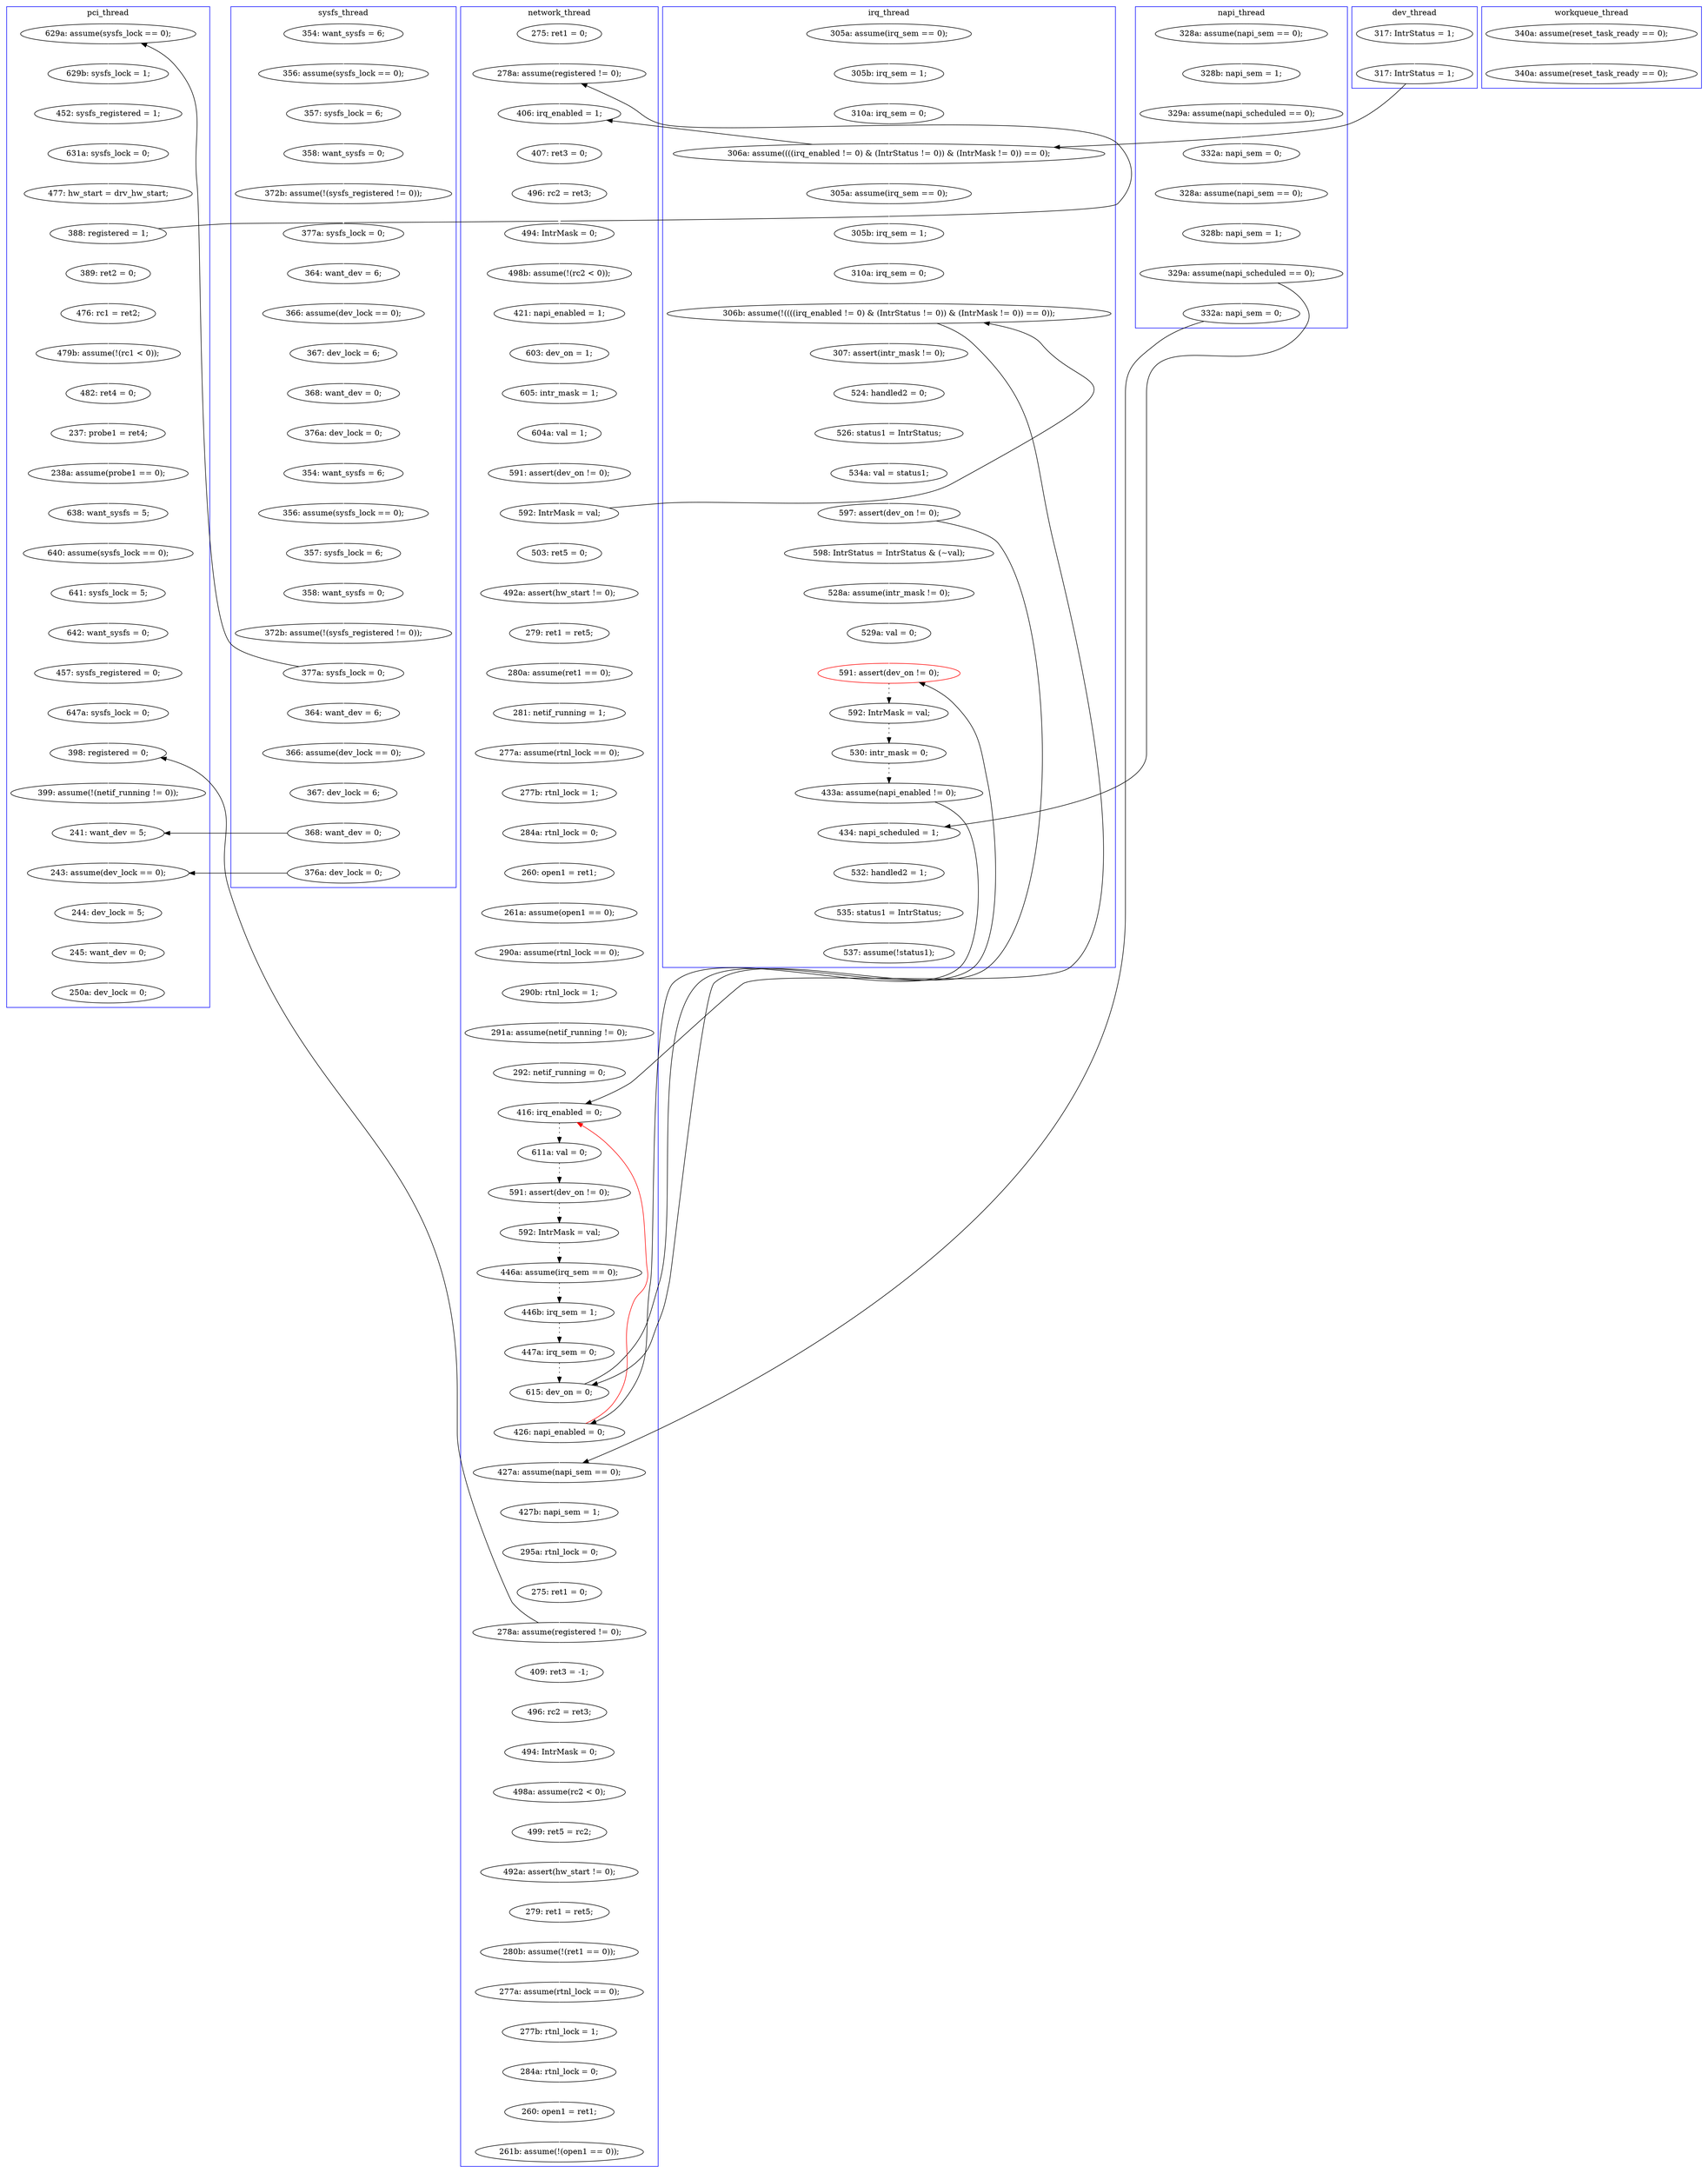 digraph Counterexample {
	157 -> 158 [color = white, style = solid]
	99 -> 100 [color = white, style = solid]
	74 -> 250 [color = black, style = solid, constraint = false]
	53 -> 74 [color = white, style = solid]
	231 -> 236 [color = black, style = solid, constraint = false]
	76 -> 77 [color = white, style = solid]
	191 -> 215 [color = white, style = solid]
	88 -> 96 [color = white, style = solid]
	202 -> 207 [color = white, style = solid]
	303 -> 304 [color = white, style = solid]
	228 -> 229 [color = black, style = dotted]
	111 -> 116 [color = white, style = solid]
	167 -> 168 [color = white, style = solid]
	288 -> 290 [color = white, style = solid]
	229 -> 231 [color = black, style = dotted]
	236 -> 237 [color = black, style = dotted]
	65 -> 67 [color = white, style = solid]
	243 -> 249 [color = black, style = solid, constraint = false]
	244 -> 246 [color = white, style = solid]
	122 -> 124 [color = black, style = solid, constraint = false]
	122 -> 123 [color = white, style = solid]
	50 -> 53 [color = white, style = solid]
	102 -> 315 [color = black, style = solid, constraint = false]
	284 -> 285 [color = white, style = solid]
	100 -> 312 [color = black, style = solid, constraint = false]
	247 -> 310 [color = white, style = solid]
	304 -> 306 [color = white, style = solid]
	79 -> 80 [color = white, style = solid]
	165 -> 173 [color = white, style = solid]
	98 -> 99 [color = white, style = solid]
	168 -> 170 [color = white, style = solid]
	262 -> 271 [color = white, style = solid]
	231 -> 249 [color = white, style = solid]
	170 -> 207 [color = black, style = solid, constraint = false]
	239 -> 243 [color = black, style = dotted]
	109 -> 111 [color = white, style = solid]
	260 -> 262 [color = white, style = solid]
	317 -> 319 [color = white, style = solid]
	217 -> 231 [color = black, style = solid, constraint = false]
	262 -> 294 [color = black, style = solid, constraint = false]
	215 -> 217 [color = white, style = solid]
	213 -> 214 [color = black, style = dotted]
	96 -> 105 [color = black, style = solid, constraint = false]
	86 -> 88 [color = white, style = solid]
	172 -> 184 [color = white, style = solid]
	243 -> 244 [color = white, style = solid]
	249 -> 250 [color = white, style = solid]
	124 -> 139 [color = white, style = solid]
	67 -> 139 [color = black, style = solid, constraint = false]
	184 -> 191 [color = white, style = solid]
	57 -> 58 [color = white, style = solid]
	64 -> 65 [color = white, style = solid]
	61 -> 75 [color = white, style = solid]
	170 -> 172 [color = white, style = solid]
	140 -> 141 [color = white, style = solid]
	100 -> 102 [color = white, style = solid]
	246 -> 247 [color = white, style = solid]
	283 -> 284 [color = white, style = solid]
	58 -> 59 [color = white, style = solid]
	59 -> 61 [color = white, style = solid]
	105 -> 106 [color = white, style = solid]
	139 -> 140 [color = white, style = solid]
	130 -> 153 [color = white, style = solid]
	53 -> 244 [color = black, style = solid, constraint = false]
	67 -> 166 [color = white, style = solid]
	153 -> 156 [color = white, style = solid]
	282 -> 283 [color = white, style = solid]
	316 -> 317 [color = white, style = solid]
	40 -> 41 [color = white, style = solid]
	152 -> 157 [color = white, style = solid]
	158 -> 160 [color = white, style = solid]
	161 -> 164 [color = white, style = solid]
	296 -> 312 [color = white, style = solid]
	80 -> 83 [color = white, style = solid]
	78 -> 79 [color = white, style = solid]
	302 -> 303 [color = white, style = solid]
	277 -> 295 [color = white, style = solid]
	160 -> 161 [color = white, style = solid]
	47 -> 49 [color = white, style = solid]
	297 -> 300 [color = white, style = solid]
	63 -> 64 [color = white, style = solid]
	75 -> 76 [color = white, style = solid]
	312 -> 315 [color = white, style = solid]
	38 -> 67 [color = black, style = solid, constraint = false]
	219 -> 223 [color = white, style = solid]
	56 -> 57 [color = white, style = solid]
	189 -> 198 [color = white, style = solid]
	315 -> 316 [color = white, style = solid]
	113 -> 124 [color = white, style = solid]
	34 -> 38 [color = white, style = solid]
	182 -> 185 [color = white, style = solid]
	143 -> 145 [color = white, style = solid]
	85 -> 86 [color = white, style = solid]
	306 -> 309 [color = white, style = solid]
	181 -> 182 [color = white, style = solid]
	271 -> 272 [color = white, style = solid]
	254 -> 260 [color = white, style = solid]
	201 -> 202 [color = white, style = solid]
	227 -> 228 [color = black, style = dotted]
	199 -> 201 [color = white, style = solid]
	83 -> 84 [color = white, style = solid]
	123 -> 126 [color = white, style = solid]
	250 -> 251 [color = white, style = solid]
	116 -> 122 [color = white, style = solid]
	43 -> 47 [color = white, style = solid]
	214 -> 227 [color = black, style = dotted]
	166 -> 167 [color = white, style = solid]
	41 -> 43 [color = white, style = solid]
	211 -> 213 [color = black, style = dotted]
	217 -> 219 [color = white, style = solid]
	177 -> 181 [color = white, style = solid]
	141 -> 143 [color = white, style = solid]
	276 -> 277 [color = white, style = solid]
	148 -> 152 [color = white, style = solid]
	96 -> 97 [color = white, style = solid]
	223 -> 224 [color = white, style = solid]
	161 -> 170 [color = black, style = solid, constraint = false]
	295 -> 297 [color = white, style = solid]
	294 -> 296 [color = white, style = solid]
	285 -> 288 [color = white, style = solid]
	290 -> 294 [color = white, style = solid]
	251 -> 254 [color = white, style = solid]
	97 -> 98 [color = white, style = solid]
	176 -> 177 [color = white, style = solid]
	173 -> 176 [color = white, style = solid]
	274 -> 276 [color = white, style = solid]
	145 -> 148 [color = white, style = solid]
	207 -> 211 [color = black, style = dotted]
	249 -> 207 [color = red, style = solid, constraint = false]
	84 -> 85 [color = white, style = solid]
	28 -> 52 [color = white, style = solid]
	164 -> 165 [color = white, style = solid]
	237 -> 239 [color = black, style = dotted]
	129 -> 130 [color = white, style = solid]
	186 -> 189 [color = white, style = solid]
	106 -> 109 [color = white, style = solid]
	185 -> 186 [color = white, style = solid]
	224 -> 236 [color = white, style = solid]
	77 -> 78 [color = white, style = solid]
	198 -> 199 [color = white, style = solid]
	300 -> 302 [color = white, style = solid]
	272 -> 274 [color = white, style = solid]
	49 -> 50 [color = white, style = solid]
	156 -> 282 [color = white, style = solid]
	126 -> 129 [color = white, style = solid]
	subgraph cluster7 {
		label = dev_thread
		color = blue
		34  [label = "317: IntrStatus = 1;"]
		38  [label = "317: IntrStatus = 1;"]
	}
	subgraph cluster5 {
		label = workqueue_thread
		color = blue
		28  [label = "340a: assume(reset_task_ready == 0);"]
		52  [label = "340a: assume(reset_task_ready == 0);"]
	}
	subgraph cluster4 {
		label = napi_thread
		color = blue
		74  [label = "332a: napi_sem = 0;"]
		43  [label = "329a: assume(napi_scheduled == 0);"]
		53  [label = "329a: assume(napi_scheduled == 0);"]
		49  [label = "328a: assume(napi_sem == 0);"]
		50  [label = "328b: napi_sem = 1;"]
		47  [label = "332a: napi_sem = 0;"]
		41  [label = "328b: napi_sem = 1;"]
		40  [label = "328a: assume(napi_sem == 0);"]
	}
	subgraph cluster3 {
		label = irq_thread
		color = blue
		223  [label = "528a: assume(intr_mask != 0);"]
		63  [label = "305a: assume(irq_sem == 0);"]
		247  [label = "535: status1 = IntrStatus;"]
		184  [label = "524: handled2 = 0;"]
		237  [label = "592: IntrMask = val;"]
		170  [label = "306b: assume(!((((irq_enabled != 0) & (IntrStatus != 0)) & (IntrMask != 0)) == 0));"]
		65  [label = "310a: irq_sem = 0;"]
		243  [label = "433a: assume(napi_enabled != 0);"]
		166  [label = "305a: assume(irq_sem == 0);"]
		239  [label = "530: intr_mask = 0;"]
		215  [label = "534a: val = status1;"]
		172  [label = "307: assert(intr_mask != 0);"]
		244  [label = "434: napi_scheduled = 1;"]
		236  [label = "591: assert(dev_on != 0);", color = red]
		168  [label = "310a: irq_sem = 0;"]
		67  [label = "306a: assume((((irq_enabled != 0) & (IntrStatus != 0)) & (IntrMask != 0)) == 0);"]
		224  [label = "529a: val = 0;"]
		219  [label = "598: IntrStatus = IntrStatus & (~val);"]
		191  [label = "526: status1 = IntrStatus;"]
		246  [label = "532: handled2 = 1;"]
		310  [label = "537: assume(!status1);"]
		167  [label = "305b: irq_sem = 1;"]
		64  [label = "305b: irq_sem = 1;"]
		217  [label = "597: assert(dev_on != 0);"]
	}
	subgraph cluster6 {
		label = sysfs_thread
		color = blue
		76  [label = "364: want_dev = 6;"]
		77  [label = "366: assume(dev_lock == 0);"]
		83  [label = "354: want_sysfs = 6;"]
		84  [label = "356: assume(sysfs_lock == 0);"]
		85  [label = "357: sysfs_lock = 6;"]
		56  [label = "354: want_sysfs = 6;"]
		80  [label = "376a: dev_lock = 0;"]
		96  [label = "377a: sysfs_lock = 0;"]
		61  [label = "372b: assume(!(sysfs_registered != 0));"]
		88  [label = "372b: assume(!(sysfs_registered != 0));"]
		59  [label = "358: want_sysfs = 0;"]
		78  [label = "367: dev_lock = 6;"]
		58  [label = "357: sysfs_lock = 6;"]
		100  [label = "368: want_dev = 0;"]
		97  [label = "364: want_dev = 6;"]
		75  [label = "377a: sysfs_lock = 0;"]
		98  [label = "366: assume(dev_lock == 0);"]
		102  [label = "376a: dev_lock = 0;"]
		79  [label = "368: want_dev = 0;"]
		86  [label = "358: want_sysfs = 0;"]
		99  [label = "367: dev_lock = 6;"]
		57  [label = "356: assume(sysfs_lock == 0);"]
	}
	subgraph cluster2 {
		label = network_thread
		color = blue
		295  [label = "492a: assert(hw_start != 0);"]
		124  [label = "278a: assume(registered != 0);"]
		304  [label = "284a: rtnl_lock = 0;"]
		157  [label = "605: intr_mask = 1;"]
		176  [label = "280a: assume(ret1 == 0);"]
		145  [label = "498b: assume(!(rc2 < 0));"]
		113  [label = "275: ret1 = 0;"]
		160  [label = "591: assert(dev_on != 0);"]
		276  [label = "498a: assume(rc2 < 0);"]
		271  [label = "409: ret3 = -1;"]
		202  [label = "292: netif_running = 0;"]
		148  [label = "421: napi_enabled = 1;"]
		164  [label = "503: ret5 = 0;"]
		274  [label = "494: IntrMask = 0;"]
		260  [label = "275: ret1 = 0;"]
		143  [label = "494: IntrMask = 0;"]
		277  [label = "499: ret5 = rc2;"]
		231  [label = "615: dev_on = 0;"]
		227  [label = "446a: assume(irq_sem == 0);"]
		141  [label = "496: rc2 = ret3;"]
		158  [label = "604a: val = 1;"]
		250  [label = "427a: assume(napi_sem == 0);"]
		309  [label = "261b: assume(!(open1 == 0));"]
		213  [label = "591: assert(dev_on != 0);"]
		186  [label = "260: open1 = ret1;"]
		198  [label = "290a: assume(rtnl_lock == 0);"]
		177  [label = "281: netif_running = 1;"]
		185  [label = "284a: rtnl_lock = 0;"]
		199  [label = "290b: rtnl_lock = 1;"]
		189  [label = "261a: assume(open1 == 0);"]
		165  [label = "492a: assert(hw_start != 0);"]
		173  [label = "279: ret1 = ret5;"]
		152  [label = "603: dev_on = 1;"]
		181  [label = "277a: assume(rtnl_lock == 0);"]
		214  [label = "592: IntrMask = val;"]
		297  [label = "279: ret1 = ret5;"]
		207  [label = "416: irq_enabled = 0;"]
		140  [label = "407: ret3 = 0;"]
		302  [label = "277a: assume(rtnl_lock == 0);"]
		161  [label = "592: IntrMask = val;"]
		262  [label = "278a: assume(registered != 0);"]
		211  [label = "611a: val = 0;"]
		272  [label = "496: rc2 = ret3;"]
		228  [label = "446b: irq_sem = 1;"]
		182  [label = "277b: rtnl_lock = 1;"]
		251  [label = "427b: napi_sem = 1;"]
		201  [label = "291a: assume(netif_running != 0);"]
		303  [label = "277b: rtnl_lock = 1;"]
		254  [label = "295a: rtnl_lock = 0;"]
		306  [label = "260: open1 = ret1;"]
		229  [label = "447a: irq_sem = 0;"]
		249  [label = "426: napi_enabled = 0;"]
		300  [label = "280b: assume(!(ret1 == 0));"]
		139  [label = "406: irq_enabled = 1;"]
	}
	subgraph cluster1 {
		label = pci_thread
		color = blue
		290  [label = "647a: sysfs_lock = 0;"]
		317  [label = "245: want_dev = 0;"]
		111  [label = "631a: sysfs_lock = 0;"]
		283  [label = "640: assume(sysfs_lock == 0);"]
		156  [label = "238a: assume(probe1 == 0);"]
		116  [label = "477: hw_start = drv_hw_start;"]
		315  [label = "243: assume(dev_lock == 0);"]
		294  [label = "398: registered = 0;"]
		288  [label = "457: sysfs_registered = 0;"]
		129  [label = "479b: assume(!(rc1 < 0));"]
		123  [label = "389: ret2 = 0;"]
		312  [label = "241: want_dev = 5;"]
		109  [label = "452: sysfs_registered = 1;"]
		122  [label = "388: registered = 1;"]
		106  [label = "629b: sysfs_lock = 1;"]
		319  [label = "250a: dev_lock = 0;"]
		126  [label = "476: rc1 = ret2;"]
		285  [label = "642: want_sysfs = 0;"]
		105  [label = "629a: assume(sysfs_lock == 0);"]
		282  [label = "638: want_sysfs = 5;"]
		316  [label = "244: dev_lock = 5;"]
		296  [label = "399: assume(!(netif_running != 0));"]
		153  [label = "237: probe1 = ret4;"]
		284  [label = "641: sysfs_lock = 5;"]
		130  [label = "482: ret4 = 0;"]
	}
}